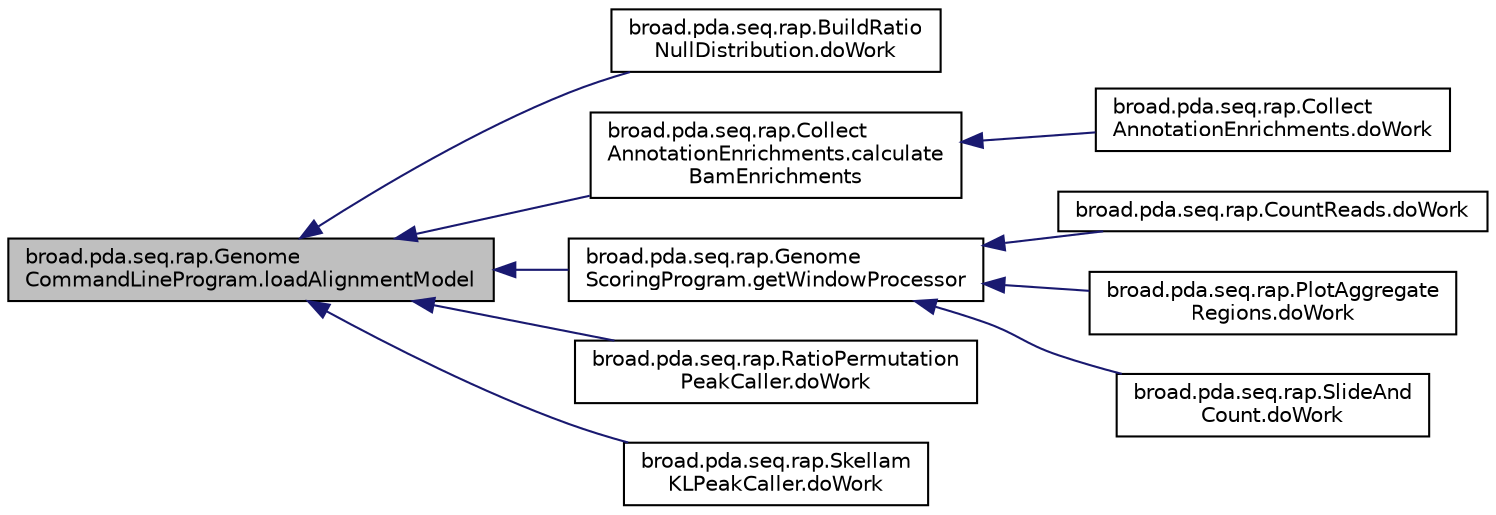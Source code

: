 digraph "broad.pda.seq.rap.GenomeCommandLineProgram.loadAlignmentModel"
{
  edge [fontname="Helvetica",fontsize="10",labelfontname="Helvetica",labelfontsize="10"];
  node [fontname="Helvetica",fontsize="10",shape=record];
  rankdir="LR";
  Node1 [label="broad.pda.seq.rap.Genome\lCommandLineProgram.loadAlignmentModel",height=0.2,width=0.4,color="black", fillcolor="grey75", style="filled" fontcolor="black"];
  Node1 -> Node2 [dir="back",color="midnightblue",fontsize="10",style="solid",fontname="Helvetica"];
  Node2 [label="broad.pda.seq.rap.BuildRatio\lNullDistribution.doWork",height=0.2,width=0.4,color="black", fillcolor="white", style="filled",URL="$classbroad_1_1pda_1_1seq_1_1rap_1_1_build_ratio_null_distribution.html#af76df0b195b5d38470767a21fa84c465"];
  Node1 -> Node3 [dir="back",color="midnightblue",fontsize="10",style="solid",fontname="Helvetica"];
  Node3 [label="broad.pda.seq.rap.Collect\lAnnotationEnrichments.calculate\lBamEnrichments",height=0.2,width=0.4,color="black", fillcolor="white", style="filled",URL="$classbroad_1_1pda_1_1seq_1_1rap_1_1_collect_annotation_enrichments.html#a526e950c4fd241ba6a4850d88a5931aa"];
  Node3 -> Node4 [dir="back",color="midnightblue",fontsize="10",style="solid",fontname="Helvetica"];
  Node4 [label="broad.pda.seq.rap.Collect\lAnnotationEnrichments.doWork",height=0.2,width=0.4,color="black", fillcolor="white", style="filled",URL="$classbroad_1_1pda_1_1seq_1_1rap_1_1_collect_annotation_enrichments.html#aca90aa592038309a60344ccc5caec0f4"];
  Node1 -> Node5 [dir="back",color="midnightblue",fontsize="10",style="solid",fontname="Helvetica"];
  Node5 [label="broad.pda.seq.rap.Genome\lScoringProgram.getWindowProcessor",height=0.2,width=0.4,color="black", fillcolor="white", style="filled",URL="$classbroad_1_1pda_1_1seq_1_1rap_1_1_genome_scoring_program.html#a01cb6e467b39da1cc595e9dadfd7e3fc"];
  Node5 -> Node6 [dir="back",color="midnightblue",fontsize="10",style="solid",fontname="Helvetica"];
  Node6 [label="broad.pda.seq.rap.CountReads.doWork",height=0.2,width=0.4,color="black", fillcolor="white", style="filled",URL="$classbroad_1_1pda_1_1seq_1_1rap_1_1_count_reads.html#a5abbd23b69813a1009bb1ea543661acf"];
  Node5 -> Node7 [dir="back",color="midnightblue",fontsize="10",style="solid",fontname="Helvetica"];
  Node7 [label="broad.pda.seq.rap.PlotAggregate\lRegions.doWork",height=0.2,width=0.4,color="black", fillcolor="white", style="filled",URL="$classbroad_1_1pda_1_1seq_1_1rap_1_1_plot_aggregate_regions.html#a4369c164ec6a94743373b8be8ad610d7"];
  Node5 -> Node8 [dir="back",color="midnightblue",fontsize="10",style="solid",fontname="Helvetica"];
  Node8 [label="broad.pda.seq.rap.SlideAnd\lCount.doWork",height=0.2,width=0.4,color="black", fillcolor="white", style="filled",URL="$classbroad_1_1pda_1_1seq_1_1rap_1_1_slide_and_count.html#a8adde7a9f3cc3bd02653248a0092d3d7"];
  Node1 -> Node9 [dir="back",color="midnightblue",fontsize="10",style="solid",fontname="Helvetica"];
  Node9 [label="broad.pda.seq.rap.RatioPermutation\lPeakCaller.doWork",height=0.2,width=0.4,color="black", fillcolor="white", style="filled",URL="$classbroad_1_1pda_1_1seq_1_1rap_1_1_ratio_permutation_peak_caller.html#aa20e33f4c23790c7472fb6bc96845e36"];
  Node1 -> Node10 [dir="back",color="midnightblue",fontsize="10",style="solid",fontname="Helvetica"];
  Node10 [label="broad.pda.seq.rap.Skellam\lKLPeakCaller.doWork",height=0.2,width=0.4,color="black", fillcolor="white", style="filled",URL="$classbroad_1_1pda_1_1seq_1_1rap_1_1_skellam_k_l_peak_caller.html#aa3872536397e7bd43277bfd6784bb83b"];
}

